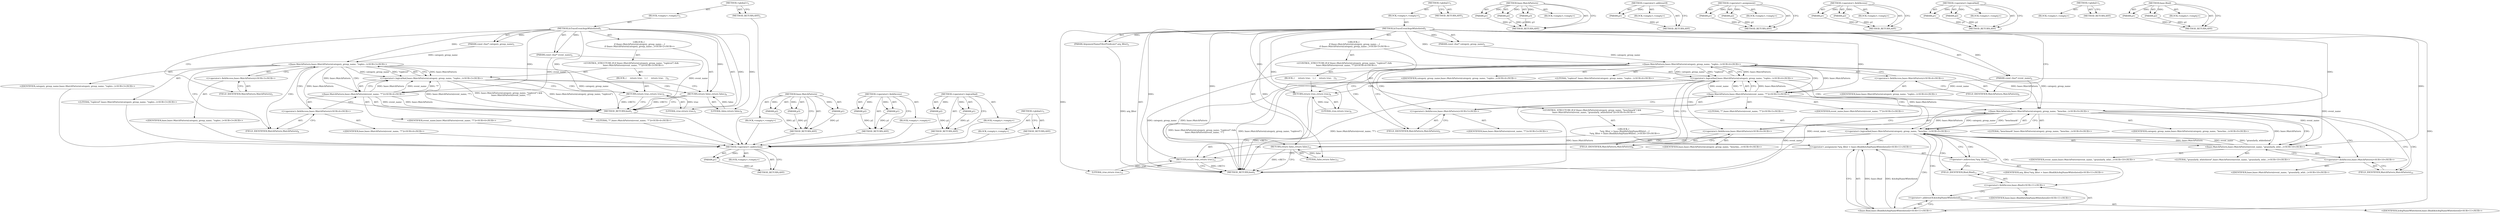 digraph "base.Bind" {
vulnerable_6 [label=<(METHOD,&lt;global&gt;)<SUB>1</SUB>>];
vulnerable_7 [label=<(BLOCK,&lt;empty&gt;,&lt;empty&gt;)<SUB>1</SUB>>];
vulnerable_8 [label=<(METHOD,IsTraceEventArgsWhitelisted)<SUB>1</SUB>>];
vulnerable_9 [label=<(PARAM,const char* category_group_name)<SUB>1</SUB>>];
vulnerable_10 [label=<(PARAM,const char* event_name)<SUB>2</SUB>>];
vulnerable_11 [label="<(BLOCK,{
   if (base::MatchPattern(category_group_name...,{
   if (base::MatchPattern(category_group_name...)<SUB>2</SUB>>"];
vulnerable_12 [label="<(CONTROL_STRUCTURE,IF,if (base::MatchPattern(category_group_name, &quot;toplevel&quot;) &amp;&amp;
       base::MatchPattern(event_name, &quot;*&quot;)))<SUB>3</SUB>>"];
vulnerable_13 [label="<(&lt;operator&gt;.logicalAnd,base::MatchPattern(category_group_name, &quot;toplev...)<SUB>3</SUB>>"];
vulnerable_14 [label="<(base.MatchPattern,base::MatchPattern(category_group_name, &quot;toplev...)<SUB>3</SUB>>"];
vulnerable_15 [label="<(&lt;operator&gt;.fieldAccess,base::MatchPattern)<SUB>3</SUB>>"];
vulnerable_16 [label="<(IDENTIFIER,base,base::MatchPattern(category_group_name, &quot;toplev...)<SUB>3</SUB>>"];
vulnerable_17 [label=<(FIELD_IDENTIFIER,MatchPattern,MatchPattern)<SUB>3</SUB>>];
vulnerable_18 [label="<(IDENTIFIER,category_group_name,base::MatchPattern(category_group_name, &quot;toplev...)<SUB>3</SUB>>"];
vulnerable_19 [label="<(LITERAL,&quot;toplevel&quot;,base::MatchPattern(category_group_name, &quot;toplev...)<SUB>3</SUB>>"];
vulnerable_20 [label="<(base.MatchPattern,base::MatchPattern(event_name, &quot;*&quot;))<SUB>4</SUB>>"];
vulnerable_21 [label="<(&lt;operator&gt;.fieldAccess,base::MatchPattern)<SUB>4</SUB>>"];
vulnerable_22 [label="<(IDENTIFIER,base,base::MatchPattern(event_name, &quot;*&quot;))<SUB>4</SUB>>"];
vulnerable_23 [label=<(FIELD_IDENTIFIER,MatchPattern,MatchPattern)<SUB>4</SUB>>];
vulnerable_24 [label="<(IDENTIFIER,event_name,base::MatchPattern(event_name, &quot;*&quot;))<SUB>4</SUB>>"];
vulnerable_25 [label="<(LITERAL,&quot;*&quot;,base::MatchPattern(event_name, &quot;*&quot;))<SUB>4</SUB>>"];
vulnerable_26 [label=<(BLOCK,{
     return true;
   },{
     return true;
   })<SUB>4</SUB>>];
vulnerable_27 [label=<(RETURN,return true;,return true;)<SUB>5</SUB>>];
vulnerable_28 [label=<(LITERAL,true,return true;)<SUB>5</SUB>>];
vulnerable_29 [label=<(RETURN,return false;,return false;)<SUB>8</SUB>>];
vulnerable_30 [label=<(LITERAL,false,return false;)<SUB>8</SUB>>];
vulnerable_31 [label=<(METHOD_RETURN,bool)<SUB>1</SUB>>];
vulnerable_33 [label=<(METHOD_RETURN,ANY)<SUB>1</SUB>>];
vulnerable_59 [label=<(METHOD,base.MatchPattern)>];
vulnerable_60 [label=<(PARAM,p1)>];
vulnerable_61 [label=<(PARAM,p2)>];
vulnerable_62 [label=<(PARAM,p3)>];
vulnerable_63 [label=<(BLOCK,&lt;empty&gt;,&lt;empty&gt;)>];
vulnerable_64 [label=<(METHOD_RETURN,ANY)>];
vulnerable_65 [label=<(METHOD,&lt;operator&gt;.fieldAccess)>];
vulnerable_66 [label=<(PARAM,p1)>];
vulnerable_67 [label=<(PARAM,p2)>];
vulnerable_68 [label=<(BLOCK,&lt;empty&gt;,&lt;empty&gt;)>];
vulnerable_69 [label=<(METHOD_RETURN,ANY)>];
vulnerable_54 [label=<(METHOD,&lt;operator&gt;.logicalAnd)>];
vulnerable_55 [label=<(PARAM,p1)>];
vulnerable_56 [label=<(PARAM,p2)>];
vulnerable_57 [label=<(BLOCK,&lt;empty&gt;,&lt;empty&gt;)>];
vulnerable_58 [label=<(METHOD_RETURN,ANY)>];
vulnerable_48 [label=<(METHOD,&lt;global&gt;)<SUB>1</SUB>>];
vulnerable_49 [label=<(BLOCK,&lt;empty&gt;,&lt;empty&gt;)>];
vulnerable_50 [label=<(METHOD_RETURN,ANY)>];
fixed_108 [label=<(METHOD,&lt;operator&gt;.indirection)>];
fixed_109 [label=<(PARAM,p1)>];
fixed_110 [label=<(BLOCK,&lt;empty&gt;,&lt;empty&gt;)>];
fixed_111 [label=<(METHOD_RETURN,ANY)>];
fixed_6 [label=<(METHOD,&lt;global&gt;)<SUB>1</SUB>>];
fixed_7 [label=<(BLOCK,&lt;empty&gt;,&lt;empty&gt;)<SUB>1</SUB>>];
fixed_8 [label=<(METHOD,IsTraceEventArgsWhitelisted)<SUB>1</SUB>>];
fixed_9 [label=<(PARAM,const char* category_group_name)<SUB>1</SUB>>];
fixed_10 [label=<(PARAM,const char* event_name)<SUB>2</SUB>>];
fixed_11 [label=<(PARAM,ArgumentNameFilterPredicate* arg_filter)<SUB>3</SUB>>];
fixed_12 [label="<(BLOCK,{
   if (base::MatchPattern(category_group_name...,{
   if (base::MatchPattern(category_group_name...)<SUB>3</SUB>>"];
fixed_13 [label="<(CONTROL_STRUCTURE,IF,if (base::MatchPattern(category_group_name, &quot;toplevel&quot;) &amp;&amp;
       base::MatchPattern(event_name, &quot;*&quot;)))<SUB>4</SUB>>"];
fixed_14 [label="<(&lt;operator&gt;.logicalAnd,base::MatchPattern(category_group_name, &quot;toplev...)<SUB>4</SUB>>"];
fixed_15 [label="<(base.MatchPattern,base::MatchPattern(category_group_name, &quot;toplev...)<SUB>4</SUB>>"];
fixed_16 [label="<(&lt;operator&gt;.fieldAccess,base::MatchPattern)<SUB>4</SUB>>"];
fixed_17 [label="<(IDENTIFIER,base,base::MatchPattern(category_group_name, &quot;toplev...)<SUB>4</SUB>>"];
fixed_18 [label=<(FIELD_IDENTIFIER,MatchPattern,MatchPattern)<SUB>4</SUB>>];
fixed_19 [label="<(IDENTIFIER,category_group_name,base::MatchPattern(category_group_name, &quot;toplev...)<SUB>4</SUB>>"];
fixed_20 [label="<(LITERAL,&quot;toplevel&quot;,base::MatchPattern(category_group_name, &quot;toplev...)<SUB>4</SUB>>"];
fixed_21 [label="<(base.MatchPattern,base::MatchPattern(event_name, &quot;*&quot;))<SUB>5</SUB>>"];
fixed_22 [label="<(&lt;operator&gt;.fieldAccess,base::MatchPattern)<SUB>5</SUB>>"];
fixed_23 [label="<(IDENTIFIER,base,base::MatchPattern(event_name, &quot;*&quot;))<SUB>5</SUB>>"];
fixed_24 [label=<(FIELD_IDENTIFIER,MatchPattern,MatchPattern)<SUB>5</SUB>>];
fixed_25 [label="<(IDENTIFIER,event_name,base::MatchPattern(event_name, &quot;*&quot;))<SUB>5</SUB>>"];
fixed_26 [label="<(LITERAL,&quot;*&quot;,base::MatchPattern(event_name, &quot;*&quot;))<SUB>5</SUB>>"];
fixed_27 [label=<(BLOCK,{
     return true;
   },{
     return true;
   })<SUB>5</SUB>>];
fixed_28 [label=<(RETURN,return true;,return true;)<SUB>6</SUB>>];
fixed_29 [label=<(LITERAL,true,return true;)<SUB>6</SUB>>];
fixed_30 [label="<(CONTROL_STRUCTURE,IF,if (base::MatchPattern(category_group_name, &quot;benchmark&quot;) &amp;&amp;
      base::MatchPattern(event_name, &quot;granularly_whitelisted&quot;)))<SUB>9</SUB>>"];
fixed_31 [label="<(&lt;operator&gt;.logicalAnd,base::MatchPattern(category_group_name, &quot;benchm...)<SUB>9</SUB>>"];
fixed_32 [label="<(base.MatchPattern,base::MatchPattern(category_group_name, &quot;benchm...)<SUB>9</SUB>>"];
fixed_33 [label="<(&lt;operator&gt;.fieldAccess,base::MatchPattern)<SUB>9</SUB>>"];
fixed_34 [label="<(IDENTIFIER,base,base::MatchPattern(category_group_name, &quot;benchm...)<SUB>9</SUB>>"];
fixed_35 [label=<(FIELD_IDENTIFIER,MatchPattern,MatchPattern)<SUB>9</SUB>>];
fixed_36 [label="<(IDENTIFIER,category_group_name,base::MatchPattern(category_group_name, &quot;benchm...)<SUB>9</SUB>>"];
fixed_37 [label="<(LITERAL,&quot;benchmark&quot;,base::MatchPattern(category_group_name, &quot;benchm...)<SUB>9</SUB>>"];
fixed_38 [label="<(base.MatchPattern,base::MatchPattern(event_name, &quot;granularly_whit...)<SUB>10</SUB>>"];
fixed_39 [label="<(&lt;operator&gt;.fieldAccess,base::MatchPattern)<SUB>10</SUB>>"];
fixed_40 [label="<(IDENTIFIER,base,base::MatchPattern(event_name, &quot;granularly_whit...)<SUB>10</SUB>>"];
fixed_41 [label=<(FIELD_IDENTIFIER,MatchPattern,MatchPattern)<SUB>10</SUB>>];
fixed_42 [label="<(IDENTIFIER,event_name,base::MatchPattern(event_name, &quot;granularly_whit...)<SUB>10</SUB>>"];
fixed_43 [label="<(LITERAL,&quot;granularly_whitelisted&quot;,base::MatchPattern(event_name, &quot;granularly_whit...)<SUB>10</SUB>>"];
fixed_44 [label="<(BLOCK,{
    *arg_filter = base::Bind(&amp;IsArgNameWhitel...,{
    *arg_filter = base::Bind(&amp;IsArgNameWhitel...)<SUB>10</SUB>>"];
fixed_45 [label="<(&lt;operator&gt;.assignment,*arg_filter = base::Bind(&amp;IsArgNameWhitelisted))<SUB>11</SUB>>"];
fixed_46 [label=<(&lt;operator&gt;.indirection,*arg_filter)<SUB>11</SUB>>];
fixed_47 [label="<(IDENTIFIER,arg_filter,*arg_filter = base::Bind(&amp;IsArgNameWhitelisted))<SUB>11</SUB>>"];
fixed_48 [label="<(base.Bind,base::Bind(&amp;IsArgNameWhitelisted))<SUB>11</SUB>>"];
fixed_49 [label="<(&lt;operator&gt;.fieldAccess,base::Bind)<SUB>11</SUB>>"];
fixed_50 [label="<(IDENTIFIER,base,base::Bind(&amp;IsArgNameWhitelisted))<SUB>11</SUB>>"];
fixed_51 [label=<(FIELD_IDENTIFIER,Bind,Bind)<SUB>11</SUB>>];
fixed_52 [label=<(&lt;operator&gt;.addressOf,&amp;IsArgNameWhitelisted)<SUB>11</SUB>>];
fixed_53 [label="<(IDENTIFIER,IsArgNameWhitelisted,base::Bind(&amp;IsArgNameWhitelisted))<SUB>11</SUB>>"];
fixed_54 [label=<(RETURN,return true;,return true;)<SUB>12</SUB>>];
fixed_55 [label=<(LITERAL,true,return true;)<SUB>12</SUB>>];
fixed_56 [label=<(RETURN,return false;,return false;)<SUB>15</SUB>>];
fixed_57 [label=<(LITERAL,false,return false;)<SUB>15</SUB>>];
fixed_58 [label=<(METHOD_RETURN,bool)<SUB>1</SUB>>];
fixed_60 [label=<(METHOD_RETURN,ANY)<SUB>1</SUB>>];
fixed_92 [label=<(METHOD,base.MatchPattern)>];
fixed_93 [label=<(PARAM,p1)>];
fixed_94 [label=<(PARAM,p2)>];
fixed_95 [label=<(PARAM,p3)>];
fixed_96 [label=<(BLOCK,&lt;empty&gt;,&lt;empty&gt;)>];
fixed_97 [label=<(METHOD_RETURN,ANY)>];
fixed_117 [label=<(METHOD,&lt;operator&gt;.addressOf)>];
fixed_118 [label=<(PARAM,p1)>];
fixed_119 [label=<(BLOCK,&lt;empty&gt;,&lt;empty&gt;)>];
fixed_120 [label=<(METHOD_RETURN,ANY)>];
fixed_103 [label=<(METHOD,&lt;operator&gt;.assignment)>];
fixed_104 [label=<(PARAM,p1)>];
fixed_105 [label=<(PARAM,p2)>];
fixed_106 [label=<(BLOCK,&lt;empty&gt;,&lt;empty&gt;)>];
fixed_107 [label=<(METHOD_RETURN,ANY)>];
fixed_98 [label=<(METHOD,&lt;operator&gt;.fieldAccess)>];
fixed_99 [label=<(PARAM,p1)>];
fixed_100 [label=<(PARAM,p2)>];
fixed_101 [label=<(BLOCK,&lt;empty&gt;,&lt;empty&gt;)>];
fixed_102 [label=<(METHOD_RETURN,ANY)>];
fixed_87 [label=<(METHOD,&lt;operator&gt;.logicalAnd)>];
fixed_88 [label=<(PARAM,p1)>];
fixed_89 [label=<(PARAM,p2)>];
fixed_90 [label=<(BLOCK,&lt;empty&gt;,&lt;empty&gt;)>];
fixed_91 [label=<(METHOD_RETURN,ANY)>];
fixed_81 [label=<(METHOD,&lt;global&gt;)<SUB>1</SUB>>];
fixed_82 [label=<(BLOCK,&lt;empty&gt;,&lt;empty&gt;)>];
fixed_83 [label=<(METHOD_RETURN,ANY)>];
fixed_112 [label=<(METHOD,base.Bind)>];
fixed_113 [label=<(PARAM,p1)>];
fixed_114 [label=<(PARAM,p2)>];
fixed_115 [label=<(BLOCK,&lt;empty&gt;,&lt;empty&gt;)>];
fixed_116 [label=<(METHOD_RETURN,ANY)>];
vulnerable_6 -> vulnerable_7  [key=0, label="AST: "];
vulnerable_6 -> vulnerable_33  [key=0, label="AST: "];
vulnerable_6 -> vulnerable_33  [key=1, label="CFG: "];
vulnerable_7 -> vulnerable_8  [key=0, label="AST: "];
vulnerable_8 -> vulnerable_9  [key=0, label="AST: "];
vulnerable_8 -> vulnerable_9  [key=1, label="DDG: "];
vulnerable_8 -> vulnerable_10  [key=0, label="AST: "];
vulnerable_8 -> vulnerable_10  [key=1, label="DDG: "];
vulnerable_8 -> vulnerable_11  [key=0, label="AST: "];
vulnerable_8 -> vulnerable_31  [key=0, label="AST: "];
vulnerable_8 -> vulnerable_17  [key=0, label="CFG: "];
vulnerable_8 -> vulnerable_29  [key=0, label="DDG: "];
vulnerable_8 -> vulnerable_30  [key=0, label="DDG: "];
vulnerable_8 -> vulnerable_27  [key=0, label="DDG: "];
vulnerable_8 -> vulnerable_14  [key=0, label="DDG: "];
vulnerable_8 -> vulnerable_20  [key=0, label="DDG: "];
vulnerable_8 -> vulnerable_28  [key=0, label="DDG: "];
vulnerable_9 -> vulnerable_14  [key=0, label="DDG: category_group_name"];
vulnerable_10 -> vulnerable_31  [key=0, label="DDG: event_name"];
vulnerable_10 -> vulnerable_20  [key=0, label="DDG: event_name"];
vulnerable_11 -> vulnerable_12  [key=0, label="AST: "];
vulnerable_11 -> vulnerable_29  [key=0, label="AST: "];
vulnerable_12 -> vulnerable_13  [key=0, label="AST: "];
vulnerable_12 -> vulnerable_26  [key=0, label="AST: "];
vulnerable_13 -> vulnerable_14  [key=0, label="AST: "];
vulnerable_13 -> vulnerable_20  [key=0, label="AST: "];
vulnerable_13 -> vulnerable_27  [key=0, label="CFG: "];
vulnerable_13 -> vulnerable_27  [key=1, label="CDG: "];
vulnerable_13 -> vulnerable_29  [key=0, label="CFG: "];
vulnerable_13 -> vulnerable_29  [key=1, label="CDG: "];
vulnerable_13 -> vulnerable_31  [key=0, label="DDG: base::MatchPattern(category_group_name, &quot;toplevel&quot;)"];
vulnerable_13 -> vulnerable_31  [key=1, label="DDG: base::MatchPattern(event_name, &quot;*&quot;)"];
vulnerable_13 -> vulnerable_31  [key=2, label="DDG: base::MatchPattern(category_group_name, &quot;toplevel&quot;) &amp;&amp;
       base::MatchPattern(event_name, &quot;*&quot;)"];
vulnerable_14 -> vulnerable_15  [key=0, label="AST: "];
vulnerable_14 -> vulnerable_18  [key=0, label="AST: "];
vulnerable_14 -> vulnerable_19  [key=0, label="AST: "];
vulnerable_14 -> vulnerable_13  [key=0, label="CFG: "];
vulnerable_14 -> vulnerable_13  [key=1, label="DDG: base::MatchPattern"];
vulnerable_14 -> vulnerable_13  [key=2, label="DDG: category_group_name"];
vulnerable_14 -> vulnerable_13  [key=3, label="DDG: &quot;toplevel&quot;"];
vulnerable_14 -> vulnerable_23  [key=0, label="CFG: "];
vulnerable_14 -> vulnerable_23  [key=1, label="CDG: "];
vulnerable_14 -> vulnerable_31  [key=0, label="DDG: base::MatchPattern"];
vulnerable_14 -> vulnerable_31  [key=1, label="DDG: category_group_name"];
vulnerable_14 -> vulnerable_20  [key=0, label="DDG: base::MatchPattern"];
vulnerable_14 -> vulnerable_20  [key=1, label="CDG: "];
vulnerable_14 -> vulnerable_21  [key=0, label="CDG: "];
vulnerable_15 -> vulnerable_16  [key=0, label="AST: "];
vulnerable_15 -> vulnerable_17  [key=0, label="AST: "];
vulnerable_15 -> vulnerable_14  [key=0, label="CFG: "];
vulnerable_16 -> fixed_108  [key=0];
vulnerable_17 -> vulnerable_15  [key=0, label="CFG: "];
vulnerable_18 -> fixed_108  [key=0];
vulnerable_19 -> fixed_108  [key=0];
vulnerable_20 -> vulnerable_21  [key=0, label="AST: "];
vulnerable_20 -> vulnerable_24  [key=0, label="AST: "];
vulnerable_20 -> vulnerable_25  [key=0, label="AST: "];
vulnerable_20 -> vulnerable_13  [key=0, label="CFG: "];
vulnerable_20 -> vulnerable_13  [key=1, label="DDG: base::MatchPattern"];
vulnerable_20 -> vulnerable_13  [key=2, label="DDG: event_name"];
vulnerable_20 -> vulnerable_13  [key=3, label="DDG: &quot;*&quot;"];
vulnerable_20 -> vulnerable_31  [key=0, label="DDG: base::MatchPattern"];
vulnerable_20 -> vulnerable_31  [key=1, label="DDG: event_name"];
vulnerable_21 -> vulnerable_22  [key=0, label="AST: "];
vulnerable_21 -> vulnerable_23  [key=0, label="AST: "];
vulnerable_21 -> vulnerable_20  [key=0, label="CFG: "];
vulnerable_22 -> fixed_108  [key=0];
vulnerable_23 -> vulnerable_21  [key=0, label="CFG: "];
vulnerable_24 -> fixed_108  [key=0];
vulnerable_25 -> fixed_108  [key=0];
vulnerable_26 -> vulnerable_27  [key=0, label="AST: "];
vulnerable_27 -> vulnerable_28  [key=0, label="AST: "];
vulnerable_27 -> vulnerable_31  [key=0, label="CFG: "];
vulnerable_27 -> vulnerable_31  [key=1, label="DDG: &lt;RET&gt;"];
vulnerable_28 -> vulnerable_27  [key=0, label="DDG: true"];
vulnerable_29 -> vulnerable_30  [key=0, label="AST: "];
vulnerable_29 -> vulnerable_31  [key=0, label="CFG: "];
vulnerable_29 -> vulnerable_31  [key=1, label="DDG: &lt;RET&gt;"];
vulnerable_30 -> vulnerable_29  [key=0, label="DDG: false"];
vulnerable_31 -> fixed_108  [key=0];
vulnerable_33 -> fixed_108  [key=0];
vulnerable_59 -> vulnerable_60  [key=0, label="AST: "];
vulnerable_59 -> vulnerable_60  [key=1, label="DDG: "];
vulnerable_59 -> vulnerable_63  [key=0, label="AST: "];
vulnerable_59 -> vulnerable_61  [key=0, label="AST: "];
vulnerable_59 -> vulnerable_61  [key=1, label="DDG: "];
vulnerable_59 -> vulnerable_64  [key=0, label="AST: "];
vulnerable_59 -> vulnerable_64  [key=1, label="CFG: "];
vulnerable_59 -> vulnerable_62  [key=0, label="AST: "];
vulnerable_59 -> vulnerable_62  [key=1, label="DDG: "];
vulnerable_60 -> vulnerable_64  [key=0, label="DDG: p1"];
vulnerable_61 -> vulnerable_64  [key=0, label="DDG: p2"];
vulnerable_62 -> vulnerable_64  [key=0, label="DDG: p3"];
vulnerable_63 -> fixed_108  [key=0];
vulnerable_64 -> fixed_108  [key=0];
vulnerable_65 -> vulnerable_66  [key=0, label="AST: "];
vulnerable_65 -> vulnerable_66  [key=1, label="DDG: "];
vulnerable_65 -> vulnerable_68  [key=0, label="AST: "];
vulnerable_65 -> vulnerable_67  [key=0, label="AST: "];
vulnerable_65 -> vulnerable_67  [key=1, label="DDG: "];
vulnerable_65 -> vulnerable_69  [key=0, label="AST: "];
vulnerable_65 -> vulnerable_69  [key=1, label="CFG: "];
vulnerable_66 -> vulnerable_69  [key=0, label="DDG: p1"];
vulnerable_67 -> vulnerable_69  [key=0, label="DDG: p2"];
vulnerable_68 -> fixed_108  [key=0];
vulnerable_69 -> fixed_108  [key=0];
vulnerable_54 -> vulnerable_55  [key=0, label="AST: "];
vulnerable_54 -> vulnerable_55  [key=1, label="DDG: "];
vulnerable_54 -> vulnerable_57  [key=0, label="AST: "];
vulnerable_54 -> vulnerable_56  [key=0, label="AST: "];
vulnerable_54 -> vulnerable_56  [key=1, label="DDG: "];
vulnerable_54 -> vulnerable_58  [key=0, label="AST: "];
vulnerable_54 -> vulnerable_58  [key=1, label="CFG: "];
vulnerable_55 -> vulnerable_58  [key=0, label="DDG: p1"];
vulnerable_56 -> vulnerable_58  [key=0, label="DDG: p2"];
vulnerable_57 -> fixed_108  [key=0];
vulnerable_58 -> fixed_108  [key=0];
vulnerable_48 -> vulnerable_49  [key=0, label="AST: "];
vulnerable_48 -> vulnerable_50  [key=0, label="AST: "];
vulnerable_48 -> vulnerable_50  [key=1, label="CFG: "];
vulnerable_49 -> fixed_108  [key=0];
vulnerable_50 -> fixed_108  [key=0];
fixed_108 -> fixed_109  [key=0, label="AST: "];
fixed_108 -> fixed_109  [key=1, label="DDG: "];
fixed_108 -> fixed_110  [key=0, label="AST: "];
fixed_108 -> fixed_111  [key=0, label="AST: "];
fixed_108 -> fixed_111  [key=1, label="CFG: "];
fixed_109 -> fixed_111  [key=0, label="DDG: p1"];
fixed_6 -> fixed_7  [key=0, label="AST: "];
fixed_6 -> fixed_60  [key=0, label="AST: "];
fixed_6 -> fixed_60  [key=1, label="CFG: "];
fixed_7 -> fixed_8  [key=0, label="AST: "];
fixed_8 -> fixed_9  [key=0, label="AST: "];
fixed_8 -> fixed_9  [key=1, label="DDG: "];
fixed_8 -> fixed_10  [key=0, label="AST: "];
fixed_8 -> fixed_10  [key=1, label="DDG: "];
fixed_8 -> fixed_11  [key=0, label="AST: "];
fixed_8 -> fixed_11  [key=1, label="DDG: "];
fixed_8 -> fixed_12  [key=0, label="AST: "];
fixed_8 -> fixed_58  [key=0, label="AST: "];
fixed_8 -> fixed_18  [key=0, label="CFG: "];
fixed_8 -> fixed_56  [key=0, label="DDG: "];
fixed_8 -> fixed_57  [key=0, label="DDG: "];
fixed_8 -> fixed_28  [key=0, label="DDG: "];
fixed_8 -> fixed_54  [key=0, label="DDG: "];
fixed_8 -> fixed_15  [key=0, label="DDG: "];
fixed_8 -> fixed_21  [key=0, label="DDG: "];
fixed_8 -> fixed_29  [key=0, label="DDG: "];
fixed_8 -> fixed_32  [key=0, label="DDG: "];
fixed_8 -> fixed_38  [key=0, label="DDG: "];
fixed_8 -> fixed_55  [key=0, label="DDG: "];
fixed_8 -> fixed_48  [key=0, label="DDG: "];
fixed_9 -> fixed_15  [key=0, label="DDG: category_group_name"];
fixed_10 -> fixed_58  [key=0, label="DDG: event_name"];
fixed_10 -> fixed_21  [key=0, label="DDG: event_name"];
fixed_10 -> fixed_38  [key=0, label="DDG: event_name"];
fixed_11 -> fixed_58  [key=0, label="DDG: arg_filter"];
fixed_12 -> fixed_13  [key=0, label="AST: "];
fixed_12 -> fixed_30  [key=0, label="AST: "];
fixed_12 -> fixed_56  [key=0, label="AST: "];
fixed_13 -> fixed_14  [key=0, label="AST: "];
fixed_13 -> fixed_27  [key=0, label="AST: "];
fixed_14 -> fixed_15  [key=0, label="AST: "];
fixed_14 -> fixed_21  [key=0, label="AST: "];
fixed_14 -> fixed_28  [key=0, label="CFG: "];
fixed_14 -> fixed_28  [key=1, label="CDG: "];
fixed_14 -> fixed_35  [key=0, label="CFG: "];
fixed_14 -> fixed_35  [key=1, label="CDG: "];
fixed_14 -> fixed_58  [key=0, label="DDG: base::MatchPattern(category_group_name, &quot;toplevel&quot;)"];
fixed_14 -> fixed_58  [key=1, label="DDG: base::MatchPattern(event_name, &quot;*&quot;)"];
fixed_14 -> fixed_58  [key=2, label="DDG: base::MatchPattern(category_group_name, &quot;toplevel&quot;) &amp;&amp;
       base::MatchPattern(event_name, &quot;*&quot;)"];
fixed_14 -> fixed_32  [key=0, label="CDG: "];
fixed_14 -> fixed_33  [key=0, label="CDG: "];
fixed_14 -> fixed_31  [key=0, label="CDG: "];
fixed_15 -> fixed_16  [key=0, label="AST: "];
fixed_15 -> fixed_19  [key=0, label="AST: "];
fixed_15 -> fixed_20  [key=0, label="AST: "];
fixed_15 -> fixed_14  [key=0, label="CFG: "];
fixed_15 -> fixed_14  [key=1, label="DDG: base::MatchPattern"];
fixed_15 -> fixed_14  [key=2, label="DDG: category_group_name"];
fixed_15 -> fixed_14  [key=3, label="DDG: &quot;toplevel&quot;"];
fixed_15 -> fixed_24  [key=0, label="CFG: "];
fixed_15 -> fixed_24  [key=1, label="CDG: "];
fixed_15 -> fixed_58  [key=0, label="DDG: base::MatchPattern"];
fixed_15 -> fixed_58  [key=1, label="DDG: category_group_name"];
fixed_15 -> fixed_21  [key=0, label="DDG: base::MatchPattern"];
fixed_15 -> fixed_21  [key=1, label="CDG: "];
fixed_15 -> fixed_32  [key=0, label="DDG: base::MatchPattern"];
fixed_15 -> fixed_32  [key=1, label="DDG: category_group_name"];
fixed_15 -> fixed_22  [key=0, label="CDG: "];
fixed_16 -> fixed_17  [key=0, label="AST: "];
fixed_16 -> fixed_18  [key=0, label="AST: "];
fixed_16 -> fixed_15  [key=0, label="CFG: "];
fixed_18 -> fixed_16  [key=0, label="CFG: "];
fixed_21 -> fixed_22  [key=0, label="AST: "];
fixed_21 -> fixed_25  [key=0, label="AST: "];
fixed_21 -> fixed_26  [key=0, label="AST: "];
fixed_21 -> fixed_14  [key=0, label="CFG: "];
fixed_21 -> fixed_14  [key=1, label="DDG: base::MatchPattern"];
fixed_21 -> fixed_14  [key=2, label="DDG: event_name"];
fixed_21 -> fixed_14  [key=3, label="DDG: &quot;*&quot;"];
fixed_21 -> fixed_58  [key=0, label="DDG: base::MatchPattern"];
fixed_21 -> fixed_58  [key=1, label="DDG: event_name"];
fixed_21 -> fixed_32  [key=0, label="DDG: base::MatchPattern"];
fixed_21 -> fixed_38  [key=0, label="DDG: event_name"];
fixed_22 -> fixed_23  [key=0, label="AST: "];
fixed_22 -> fixed_24  [key=0, label="AST: "];
fixed_22 -> fixed_21  [key=0, label="CFG: "];
fixed_24 -> fixed_22  [key=0, label="CFG: "];
fixed_27 -> fixed_28  [key=0, label="AST: "];
fixed_28 -> fixed_29  [key=0, label="AST: "];
fixed_28 -> fixed_58  [key=0, label="CFG: "];
fixed_28 -> fixed_58  [key=1, label="DDG: &lt;RET&gt;"];
fixed_29 -> fixed_28  [key=0, label="DDG: true"];
fixed_30 -> fixed_31  [key=0, label="AST: "];
fixed_30 -> fixed_44  [key=0, label="AST: "];
fixed_31 -> fixed_32  [key=0, label="AST: "];
fixed_31 -> fixed_38  [key=0, label="AST: "];
fixed_31 -> fixed_46  [key=0, label="CFG: "];
fixed_31 -> fixed_46  [key=1, label="CDG: "];
fixed_31 -> fixed_56  [key=0, label="CFG: "];
fixed_31 -> fixed_56  [key=1, label="CDG: "];
fixed_31 -> fixed_48  [key=0, label="CDG: "];
fixed_31 -> fixed_49  [key=0, label="CDG: "];
fixed_31 -> fixed_51  [key=0, label="CDG: "];
fixed_31 -> fixed_52  [key=0, label="CDG: "];
fixed_31 -> fixed_45  [key=0, label="CDG: "];
fixed_31 -> fixed_54  [key=0, label="CDG: "];
fixed_32 -> fixed_33  [key=0, label="AST: "];
fixed_32 -> fixed_36  [key=0, label="AST: "];
fixed_32 -> fixed_37  [key=0, label="AST: "];
fixed_32 -> fixed_31  [key=0, label="CFG: "];
fixed_32 -> fixed_31  [key=1, label="DDG: base::MatchPattern"];
fixed_32 -> fixed_31  [key=2, label="DDG: category_group_name"];
fixed_32 -> fixed_31  [key=3, label="DDG: &quot;benchmark&quot;"];
fixed_32 -> fixed_41  [key=0, label="CFG: "];
fixed_32 -> fixed_41  [key=1, label="CDG: "];
fixed_32 -> fixed_38  [key=0, label="DDG: base::MatchPattern"];
fixed_32 -> fixed_38  [key=1, label="CDG: "];
fixed_32 -> fixed_39  [key=0, label="CDG: "];
fixed_33 -> fixed_34  [key=0, label="AST: "];
fixed_33 -> fixed_35  [key=0, label="AST: "];
fixed_33 -> fixed_32  [key=0, label="CFG: "];
fixed_35 -> fixed_33  [key=0, label="CFG: "];
fixed_38 -> fixed_39  [key=0, label="AST: "];
fixed_38 -> fixed_42  [key=0, label="AST: "];
fixed_38 -> fixed_43  [key=0, label="AST: "];
fixed_38 -> fixed_31  [key=0, label="CFG: "];
fixed_38 -> fixed_31  [key=1, label="DDG: base::MatchPattern"];
fixed_38 -> fixed_31  [key=2, label="DDG: event_name"];
fixed_38 -> fixed_31  [key=3, label="DDG: &quot;granularly_whitelisted&quot;"];
fixed_39 -> fixed_40  [key=0, label="AST: "];
fixed_39 -> fixed_41  [key=0, label="AST: "];
fixed_39 -> fixed_38  [key=0, label="CFG: "];
fixed_41 -> fixed_39  [key=0, label="CFG: "];
fixed_44 -> fixed_45  [key=0, label="AST: "];
fixed_44 -> fixed_54  [key=0, label="AST: "];
fixed_45 -> fixed_46  [key=0, label="AST: "];
fixed_45 -> fixed_48  [key=0, label="AST: "];
fixed_45 -> fixed_54  [key=0, label="CFG: "];
fixed_46 -> fixed_47  [key=0, label="AST: "];
fixed_46 -> fixed_51  [key=0, label="CFG: "];
fixed_48 -> fixed_49  [key=0, label="AST: "];
fixed_48 -> fixed_52  [key=0, label="AST: "];
fixed_48 -> fixed_45  [key=0, label="CFG: "];
fixed_48 -> fixed_45  [key=1, label="DDG: base::Bind"];
fixed_48 -> fixed_45  [key=2, label="DDG: &amp;IsArgNameWhitelisted"];
fixed_49 -> fixed_50  [key=0, label="AST: "];
fixed_49 -> fixed_51  [key=0, label="AST: "];
fixed_49 -> fixed_52  [key=0, label="CFG: "];
fixed_51 -> fixed_49  [key=0, label="CFG: "];
fixed_52 -> fixed_53  [key=0, label="AST: "];
fixed_52 -> fixed_48  [key=0, label="CFG: "];
fixed_54 -> fixed_55  [key=0, label="AST: "];
fixed_54 -> fixed_58  [key=0, label="CFG: "];
fixed_54 -> fixed_58  [key=1, label="DDG: &lt;RET&gt;"];
fixed_55 -> fixed_54  [key=0, label="DDG: true"];
fixed_56 -> fixed_57  [key=0, label="AST: "];
fixed_56 -> fixed_58  [key=0, label="CFG: "];
fixed_56 -> fixed_58  [key=1, label="DDG: &lt;RET&gt;"];
fixed_57 -> fixed_56  [key=0, label="DDG: false"];
fixed_92 -> fixed_93  [key=0, label="AST: "];
fixed_92 -> fixed_93  [key=1, label="DDG: "];
fixed_92 -> fixed_96  [key=0, label="AST: "];
fixed_92 -> fixed_94  [key=0, label="AST: "];
fixed_92 -> fixed_94  [key=1, label="DDG: "];
fixed_92 -> fixed_97  [key=0, label="AST: "];
fixed_92 -> fixed_97  [key=1, label="CFG: "];
fixed_92 -> fixed_95  [key=0, label="AST: "];
fixed_92 -> fixed_95  [key=1, label="DDG: "];
fixed_93 -> fixed_97  [key=0, label="DDG: p1"];
fixed_94 -> fixed_97  [key=0, label="DDG: p2"];
fixed_95 -> fixed_97  [key=0, label="DDG: p3"];
fixed_117 -> fixed_118  [key=0, label="AST: "];
fixed_117 -> fixed_118  [key=1, label="DDG: "];
fixed_117 -> fixed_119  [key=0, label="AST: "];
fixed_117 -> fixed_120  [key=0, label="AST: "];
fixed_117 -> fixed_120  [key=1, label="CFG: "];
fixed_118 -> fixed_120  [key=0, label="DDG: p1"];
fixed_103 -> fixed_104  [key=0, label="AST: "];
fixed_103 -> fixed_104  [key=1, label="DDG: "];
fixed_103 -> fixed_106  [key=0, label="AST: "];
fixed_103 -> fixed_105  [key=0, label="AST: "];
fixed_103 -> fixed_105  [key=1, label="DDG: "];
fixed_103 -> fixed_107  [key=0, label="AST: "];
fixed_103 -> fixed_107  [key=1, label="CFG: "];
fixed_104 -> fixed_107  [key=0, label="DDG: p1"];
fixed_105 -> fixed_107  [key=0, label="DDG: p2"];
fixed_98 -> fixed_99  [key=0, label="AST: "];
fixed_98 -> fixed_99  [key=1, label="DDG: "];
fixed_98 -> fixed_101  [key=0, label="AST: "];
fixed_98 -> fixed_100  [key=0, label="AST: "];
fixed_98 -> fixed_100  [key=1, label="DDG: "];
fixed_98 -> fixed_102  [key=0, label="AST: "];
fixed_98 -> fixed_102  [key=1, label="CFG: "];
fixed_99 -> fixed_102  [key=0, label="DDG: p1"];
fixed_100 -> fixed_102  [key=0, label="DDG: p2"];
fixed_87 -> fixed_88  [key=0, label="AST: "];
fixed_87 -> fixed_88  [key=1, label="DDG: "];
fixed_87 -> fixed_90  [key=0, label="AST: "];
fixed_87 -> fixed_89  [key=0, label="AST: "];
fixed_87 -> fixed_89  [key=1, label="DDG: "];
fixed_87 -> fixed_91  [key=0, label="AST: "];
fixed_87 -> fixed_91  [key=1, label="CFG: "];
fixed_88 -> fixed_91  [key=0, label="DDG: p1"];
fixed_89 -> fixed_91  [key=0, label="DDG: p2"];
fixed_81 -> fixed_82  [key=0, label="AST: "];
fixed_81 -> fixed_83  [key=0, label="AST: "];
fixed_81 -> fixed_83  [key=1, label="CFG: "];
fixed_112 -> fixed_113  [key=0, label="AST: "];
fixed_112 -> fixed_113  [key=1, label="DDG: "];
fixed_112 -> fixed_115  [key=0, label="AST: "];
fixed_112 -> fixed_114  [key=0, label="AST: "];
fixed_112 -> fixed_114  [key=1, label="DDG: "];
fixed_112 -> fixed_116  [key=0, label="AST: "];
fixed_112 -> fixed_116  [key=1, label="CFG: "];
fixed_113 -> fixed_116  [key=0, label="DDG: p1"];
fixed_114 -> fixed_116  [key=0, label="DDG: p2"];
}
